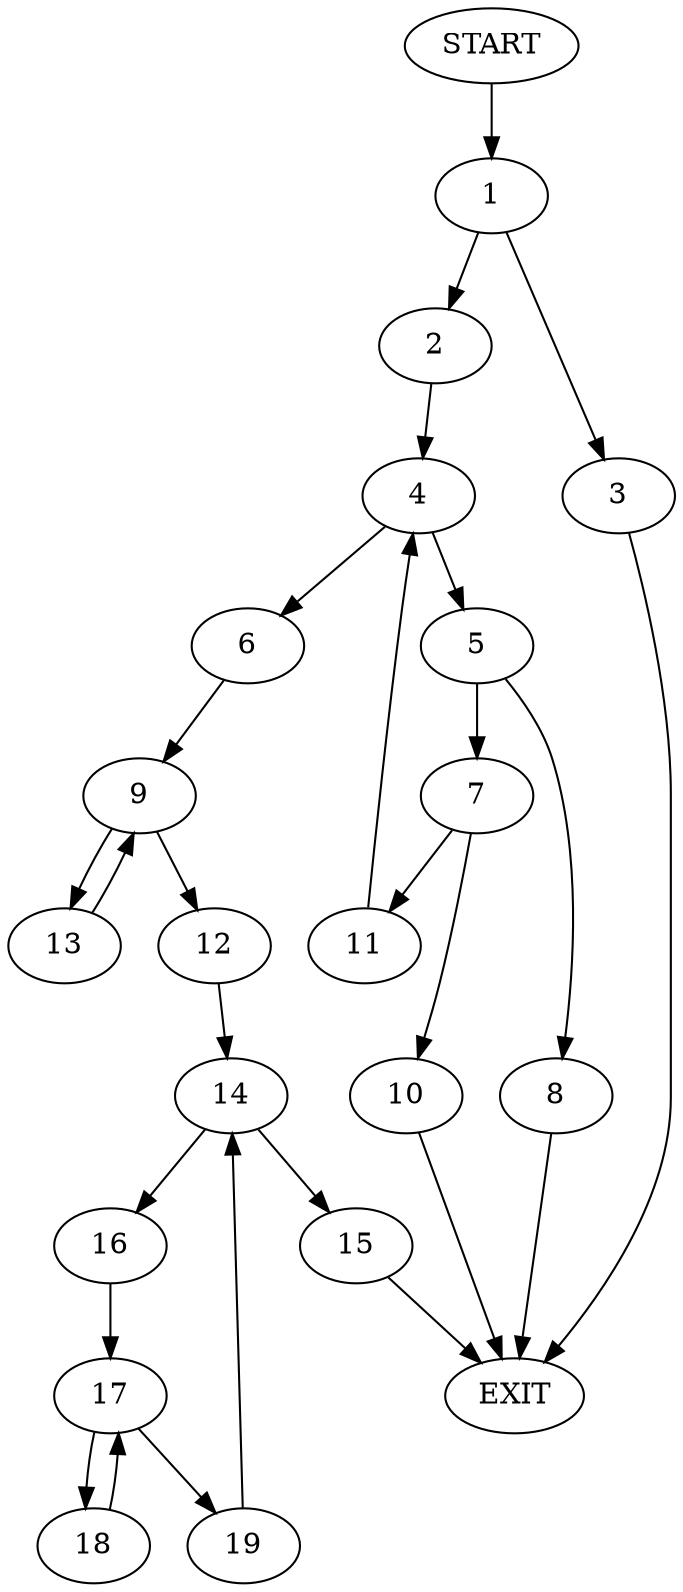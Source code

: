 digraph {
0 [label="START"]
20 [label="EXIT"]
0 -> 1
1 -> 2
1 -> 3
2 -> 4
3 -> 20
4 -> 5
4 -> 6
5 -> 7
5 -> 8
6 -> 9
7 -> 10
7 -> 11
8 -> 20
10 -> 20
11 -> 4
9 -> 12
9 -> 13
12 -> 14
13 -> 9
14 -> 15
14 -> 16
16 -> 17
15 -> 20
17 -> 18
17 -> 19
18 -> 17
19 -> 14
}
